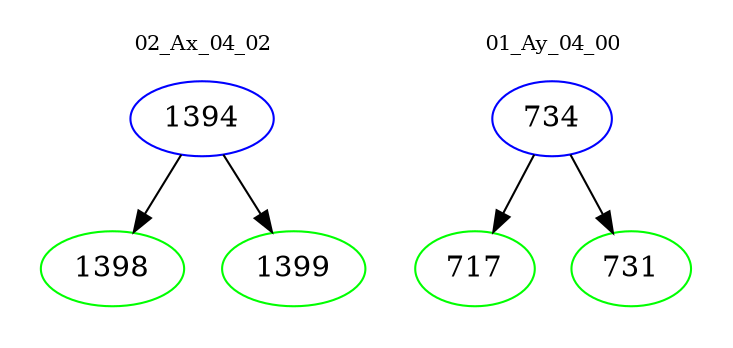 digraph{
subgraph cluster_0 {
color = white
label = "02_Ax_04_02";
fontsize=10;
T0_1394 [label="1394", color="blue"]
T0_1394 -> T0_1398 [color="black"]
T0_1398 [label="1398", color="green"]
T0_1394 -> T0_1399 [color="black"]
T0_1399 [label="1399", color="green"]
}
subgraph cluster_1 {
color = white
label = "01_Ay_04_00";
fontsize=10;
T1_734 [label="734", color="blue"]
T1_734 -> T1_717 [color="black"]
T1_717 [label="717", color="green"]
T1_734 -> T1_731 [color="black"]
T1_731 [label="731", color="green"]
}
}
